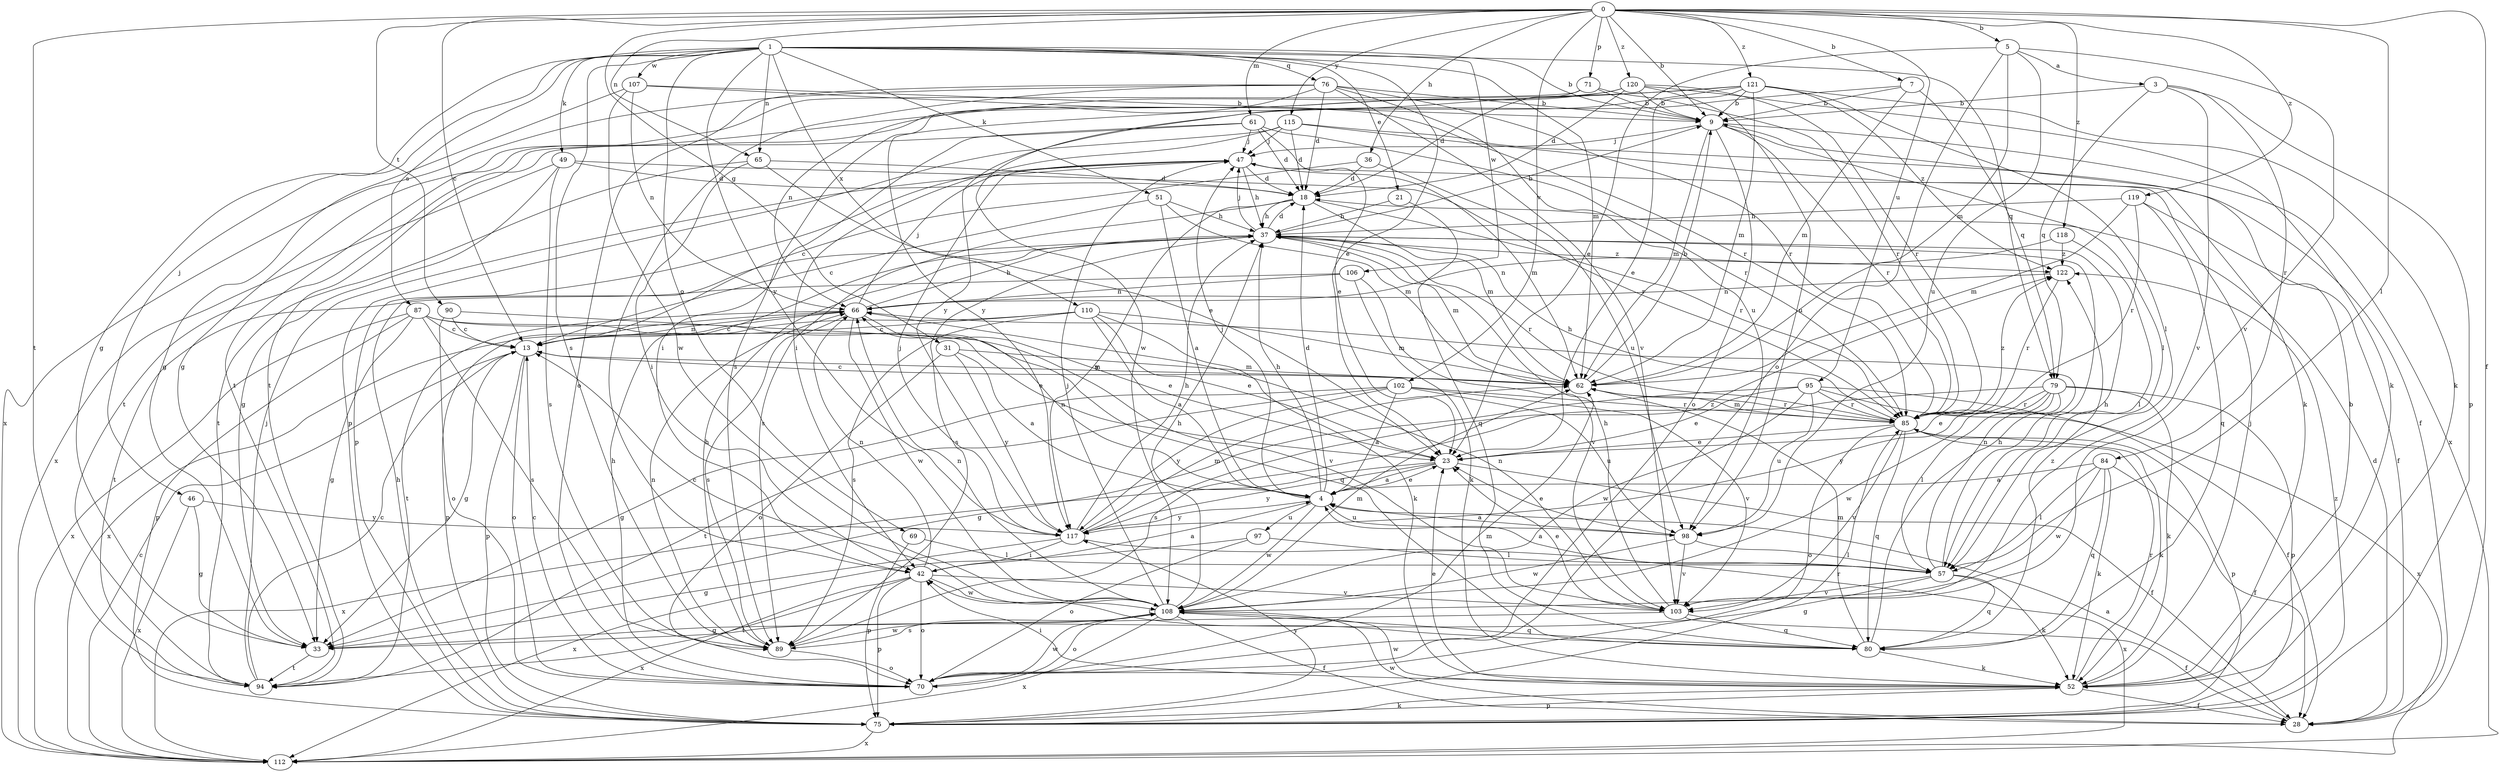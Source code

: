 strict digraph  {
0;
1;
3;
4;
5;
7;
9;
13;
18;
21;
23;
28;
31;
33;
36;
37;
42;
46;
47;
49;
51;
52;
57;
61;
62;
65;
66;
69;
70;
71;
75;
76;
79;
80;
84;
85;
87;
89;
90;
94;
95;
97;
98;
102;
103;
106;
107;
108;
110;
112;
115;
117;
118;
119;
120;
121;
122;
0 -> 5  [label=b];
0 -> 7  [label=b];
0 -> 9  [label=b];
0 -> 13  [label=c];
0 -> 28  [label=f];
0 -> 31  [label=g];
0 -> 36  [label=h];
0 -> 57  [label=l];
0 -> 61  [label=m];
0 -> 65  [label=n];
0 -> 71  [label=p];
0 -> 90  [label=t];
0 -> 94  [label=t];
0 -> 95  [label=u];
0 -> 102  [label=v];
0 -> 115  [label=y];
0 -> 118  [label=z];
0 -> 119  [label=z];
0 -> 120  [label=z];
0 -> 121  [label=z];
1 -> 9  [label=b];
1 -> 21  [label=e];
1 -> 23  [label=e];
1 -> 33  [label=g];
1 -> 46  [label=j];
1 -> 49  [label=k];
1 -> 51  [label=k];
1 -> 62  [label=m];
1 -> 65  [label=n];
1 -> 69  [label=o];
1 -> 76  [label=q];
1 -> 79  [label=q];
1 -> 87  [label=s];
1 -> 89  [label=s];
1 -> 106  [label=w];
1 -> 107  [label=w];
1 -> 110  [label=x];
1 -> 117  [label=y];
3 -> 9  [label=b];
3 -> 75  [label=p];
3 -> 79  [label=q];
3 -> 84  [label=r];
3 -> 103  [label=v];
4 -> 18  [label=d];
4 -> 23  [label=e];
4 -> 37  [label=h];
4 -> 47  [label=j];
4 -> 66  [label=n];
4 -> 97  [label=u];
4 -> 98  [label=u];
4 -> 108  [label=w];
4 -> 117  [label=y];
5 -> 3  [label=a];
5 -> 23  [label=e];
5 -> 62  [label=m];
5 -> 70  [label=o];
5 -> 98  [label=u];
5 -> 103  [label=v];
7 -> 9  [label=b];
7 -> 62  [label=m];
7 -> 79  [label=q];
7 -> 117  [label=y];
9 -> 47  [label=j];
9 -> 57  [label=l];
9 -> 62  [label=m];
9 -> 70  [label=o];
9 -> 85  [label=r];
9 -> 112  [label=x];
13 -> 33  [label=g];
13 -> 62  [label=m];
13 -> 66  [label=n];
13 -> 70  [label=o];
13 -> 75  [label=p];
18 -> 37  [label=h];
18 -> 62  [label=m];
18 -> 85  [label=r];
18 -> 89  [label=s];
18 -> 117  [label=y];
21 -> 37  [label=h];
21 -> 80  [label=q];
23 -> 4  [label=a];
23 -> 28  [label=f];
23 -> 112  [label=x];
23 -> 117  [label=y];
28 -> 4  [label=a];
28 -> 18  [label=d];
28 -> 108  [label=w];
31 -> 4  [label=a];
31 -> 62  [label=m];
31 -> 70  [label=o];
31 -> 117  [label=y];
33 -> 94  [label=t];
36 -> 13  [label=c];
36 -> 18  [label=d];
36 -> 98  [label=u];
37 -> 9  [label=b];
37 -> 18  [label=d];
37 -> 47  [label=j];
37 -> 62  [label=m];
37 -> 85  [label=r];
37 -> 89  [label=s];
37 -> 122  [label=z];
42 -> 4  [label=a];
42 -> 66  [label=n];
42 -> 70  [label=o];
42 -> 75  [label=p];
42 -> 94  [label=t];
42 -> 103  [label=v];
42 -> 108  [label=w];
42 -> 112  [label=x];
46 -> 33  [label=g];
46 -> 112  [label=x];
46 -> 117  [label=y];
47 -> 18  [label=d];
47 -> 37  [label=h];
47 -> 62  [label=m];
47 -> 75  [label=p];
49 -> 18  [label=d];
49 -> 33  [label=g];
49 -> 85  [label=r];
49 -> 89  [label=s];
49 -> 112  [label=x];
51 -> 4  [label=a];
51 -> 13  [label=c];
51 -> 37  [label=h];
51 -> 62  [label=m];
52 -> 9  [label=b];
52 -> 23  [label=e];
52 -> 28  [label=f];
52 -> 42  [label=i];
52 -> 47  [label=j];
52 -> 75  [label=p];
52 -> 85  [label=r];
52 -> 108  [label=w];
57 -> 4  [label=a];
57 -> 33  [label=g];
57 -> 37  [label=h];
57 -> 52  [label=k];
57 -> 66  [label=n];
57 -> 80  [label=q];
57 -> 103  [label=v];
61 -> 18  [label=d];
61 -> 23  [label=e];
61 -> 42  [label=i];
61 -> 47  [label=j];
61 -> 85  [label=r];
61 -> 94  [label=t];
62 -> 9  [label=b];
62 -> 13  [label=c];
62 -> 85  [label=r];
65 -> 18  [label=d];
65 -> 23  [label=e];
65 -> 42  [label=i];
65 -> 94  [label=t];
66 -> 13  [label=c];
66 -> 23  [label=e];
66 -> 37  [label=h];
66 -> 47  [label=j];
66 -> 75  [label=p];
66 -> 89  [label=s];
66 -> 94  [label=t];
66 -> 108  [label=w];
69 -> 57  [label=l];
69 -> 75  [label=p];
70 -> 13  [label=c];
70 -> 37  [label=h];
70 -> 62  [label=m];
70 -> 108  [label=w];
71 -> 9  [label=b];
71 -> 18  [label=d];
71 -> 33  [label=g];
71 -> 85  [label=r];
75 -> 37  [label=h];
75 -> 52  [label=k];
75 -> 85  [label=r];
75 -> 112  [label=x];
75 -> 117  [label=y];
75 -> 122  [label=z];
76 -> 9  [label=b];
76 -> 18  [label=d];
76 -> 42  [label=i];
76 -> 66  [label=n];
76 -> 70  [label=o];
76 -> 85  [label=r];
76 -> 98  [label=u];
76 -> 103  [label=v];
76 -> 112  [label=x];
79 -> 23  [label=e];
79 -> 52  [label=k];
79 -> 57  [label=l];
79 -> 75  [label=p];
79 -> 85  [label=r];
79 -> 89  [label=s];
79 -> 108  [label=w];
79 -> 117  [label=y];
80 -> 37  [label=h];
80 -> 42  [label=i];
80 -> 52  [label=k];
80 -> 62  [label=m];
80 -> 122  [label=z];
84 -> 4  [label=a];
84 -> 28  [label=f];
84 -> 52  [label=k];
84 -> 57  [label=l];
84 -> 80  [label=q];
84 -> 108  [label=w];
85 -> 23  [label=e];
85 -> 37  [label=h];
85 -> 52  [label=k];
85 -> 62  [label=m];
85 -> 70  [label=o];
85 -> 75  [label=p];
85 -> 80  [label=q];
85 -> 103  [label=v];
85 -> 122  [label=z];
87 -> 13  [label=c];
87 -> 23  [label=e];
87 -> 33  [label=g];
87 -> 75  [label=p];
87 -> 89  [label=s];
87 -> 103  [label=v];
87 -> 112  [label=x];
89 -> 37  [label=h];
89 -> 66  [label=n];
89 -> 70  [label=o];
89 -> 108  [label=w];
90 -> 13  [label=c];
90 -> 70  [label=o];
90 -> 80  [label=q];
94 -> 13  [label=c];
94 -> 47  [label=j];
95 -> 23  [label=e];
95 -> 28  [label=f];
95 -> 33  [label=g];
95 -> 85  [label=r];
95 -> 98  [label=u];
95 -> 108  [label=w];
95 -> 112  [label=x];
97 -> 57  [label=l];
97 -> 70  [label=o];
97 -> 112  [label=x];
98 -> 4  [label=a];
98 -> 23  [label=e];
98 -> 57  [label=l];
98 -> 103  [label=v];
98 -> 108  [label=w];
102 -> 4  [label=a];
102 -> 33  [label=g];
102 -> 85  [label=r];
102 -> 94  [label=t];
102 -> 98  [label=u];
102 -> 103  [label=v];
102 -> 117  [label=y];
103 -> 23  [label=e];
103 -> 28  [label=f];
103 -> 33  [label=g];
103 -> 37  [label=h];
103 -> 66  [label=n];
103 -> 80  [label=q];
106 -> 52  [label=k];
106 -> 66  [label=n];
106 -> 94  [label=t];
106 -> 103  [label=v];
107 -> 9  [label=b];
107 -> 33  [label=g];
107 -> 66  [label=n];
107 -> 85  [label=r];
107 -> 108  [label=w];
108 -> 13  [label=c];
108 -> 28  [label=f];
108 -> 37  [label=h];
108 -> 47  [label=j];
108 -> 62  [label=m];
108 -> 66  [label=n];
108 -> 70  [label=o];
108 -> 80  [label=q];
108 -> 89  [label=s];
108 -> 112  [label=x];
110 -> 4  [label=a];
110 -> 13  [label=c];
110 -> 23  [label=e];
110 -> 52  [label=k];
110 -> 62  [label=m];
110 -> 89  [label=s];
110 -> 112  [label=x];
112 -> 13  [label=c];
115 -> 18  [label=d];
115 -> 28  [label=f];
115 -> 42  [label=i];
115 -> 47  [label=j];
115 -> 52  [label=k];
115 -> 75  [label=p];
117 -> 33  [label=g];
117 -> 37  [label=h];
117 -> 42  [label=i];
117 -> 47  [label=j];
117 -> 62  [label=m];
117 -> 112  [label=x];
117 -> 122  [label=z];
118 -> 57  [label=l];
118 -> 66  [label=n];
118 -> 122  [label=z];
119 -> 28  [label=f];
119 -> 37  [label=h];
119 -> 62  [label=m];
119 -> 80  [label=q];
119 -> 85  [label=r];
120 -> 9  [label=b];
120 -> 18  [label=d];
120 -> 52  [label=k];
120 -> 85  [label=r];
120 -> 89  [label=s];
120 -> 94  [label=t];
120 -> 98  [label=u];
121 -> 9  [label=b];
121 -> 23  [label=e];
121 -> 52  [label=k];
121 -> 57  [label=l];
121 -> 62  [label=m];
121 -> 94  [label=t];
121 -> 108  [label=w];
121 -> 117  [label=y];
121 -> 122  [label=z];
122 -> 66  [label=n];
122 -> 85  [label=r];
}
